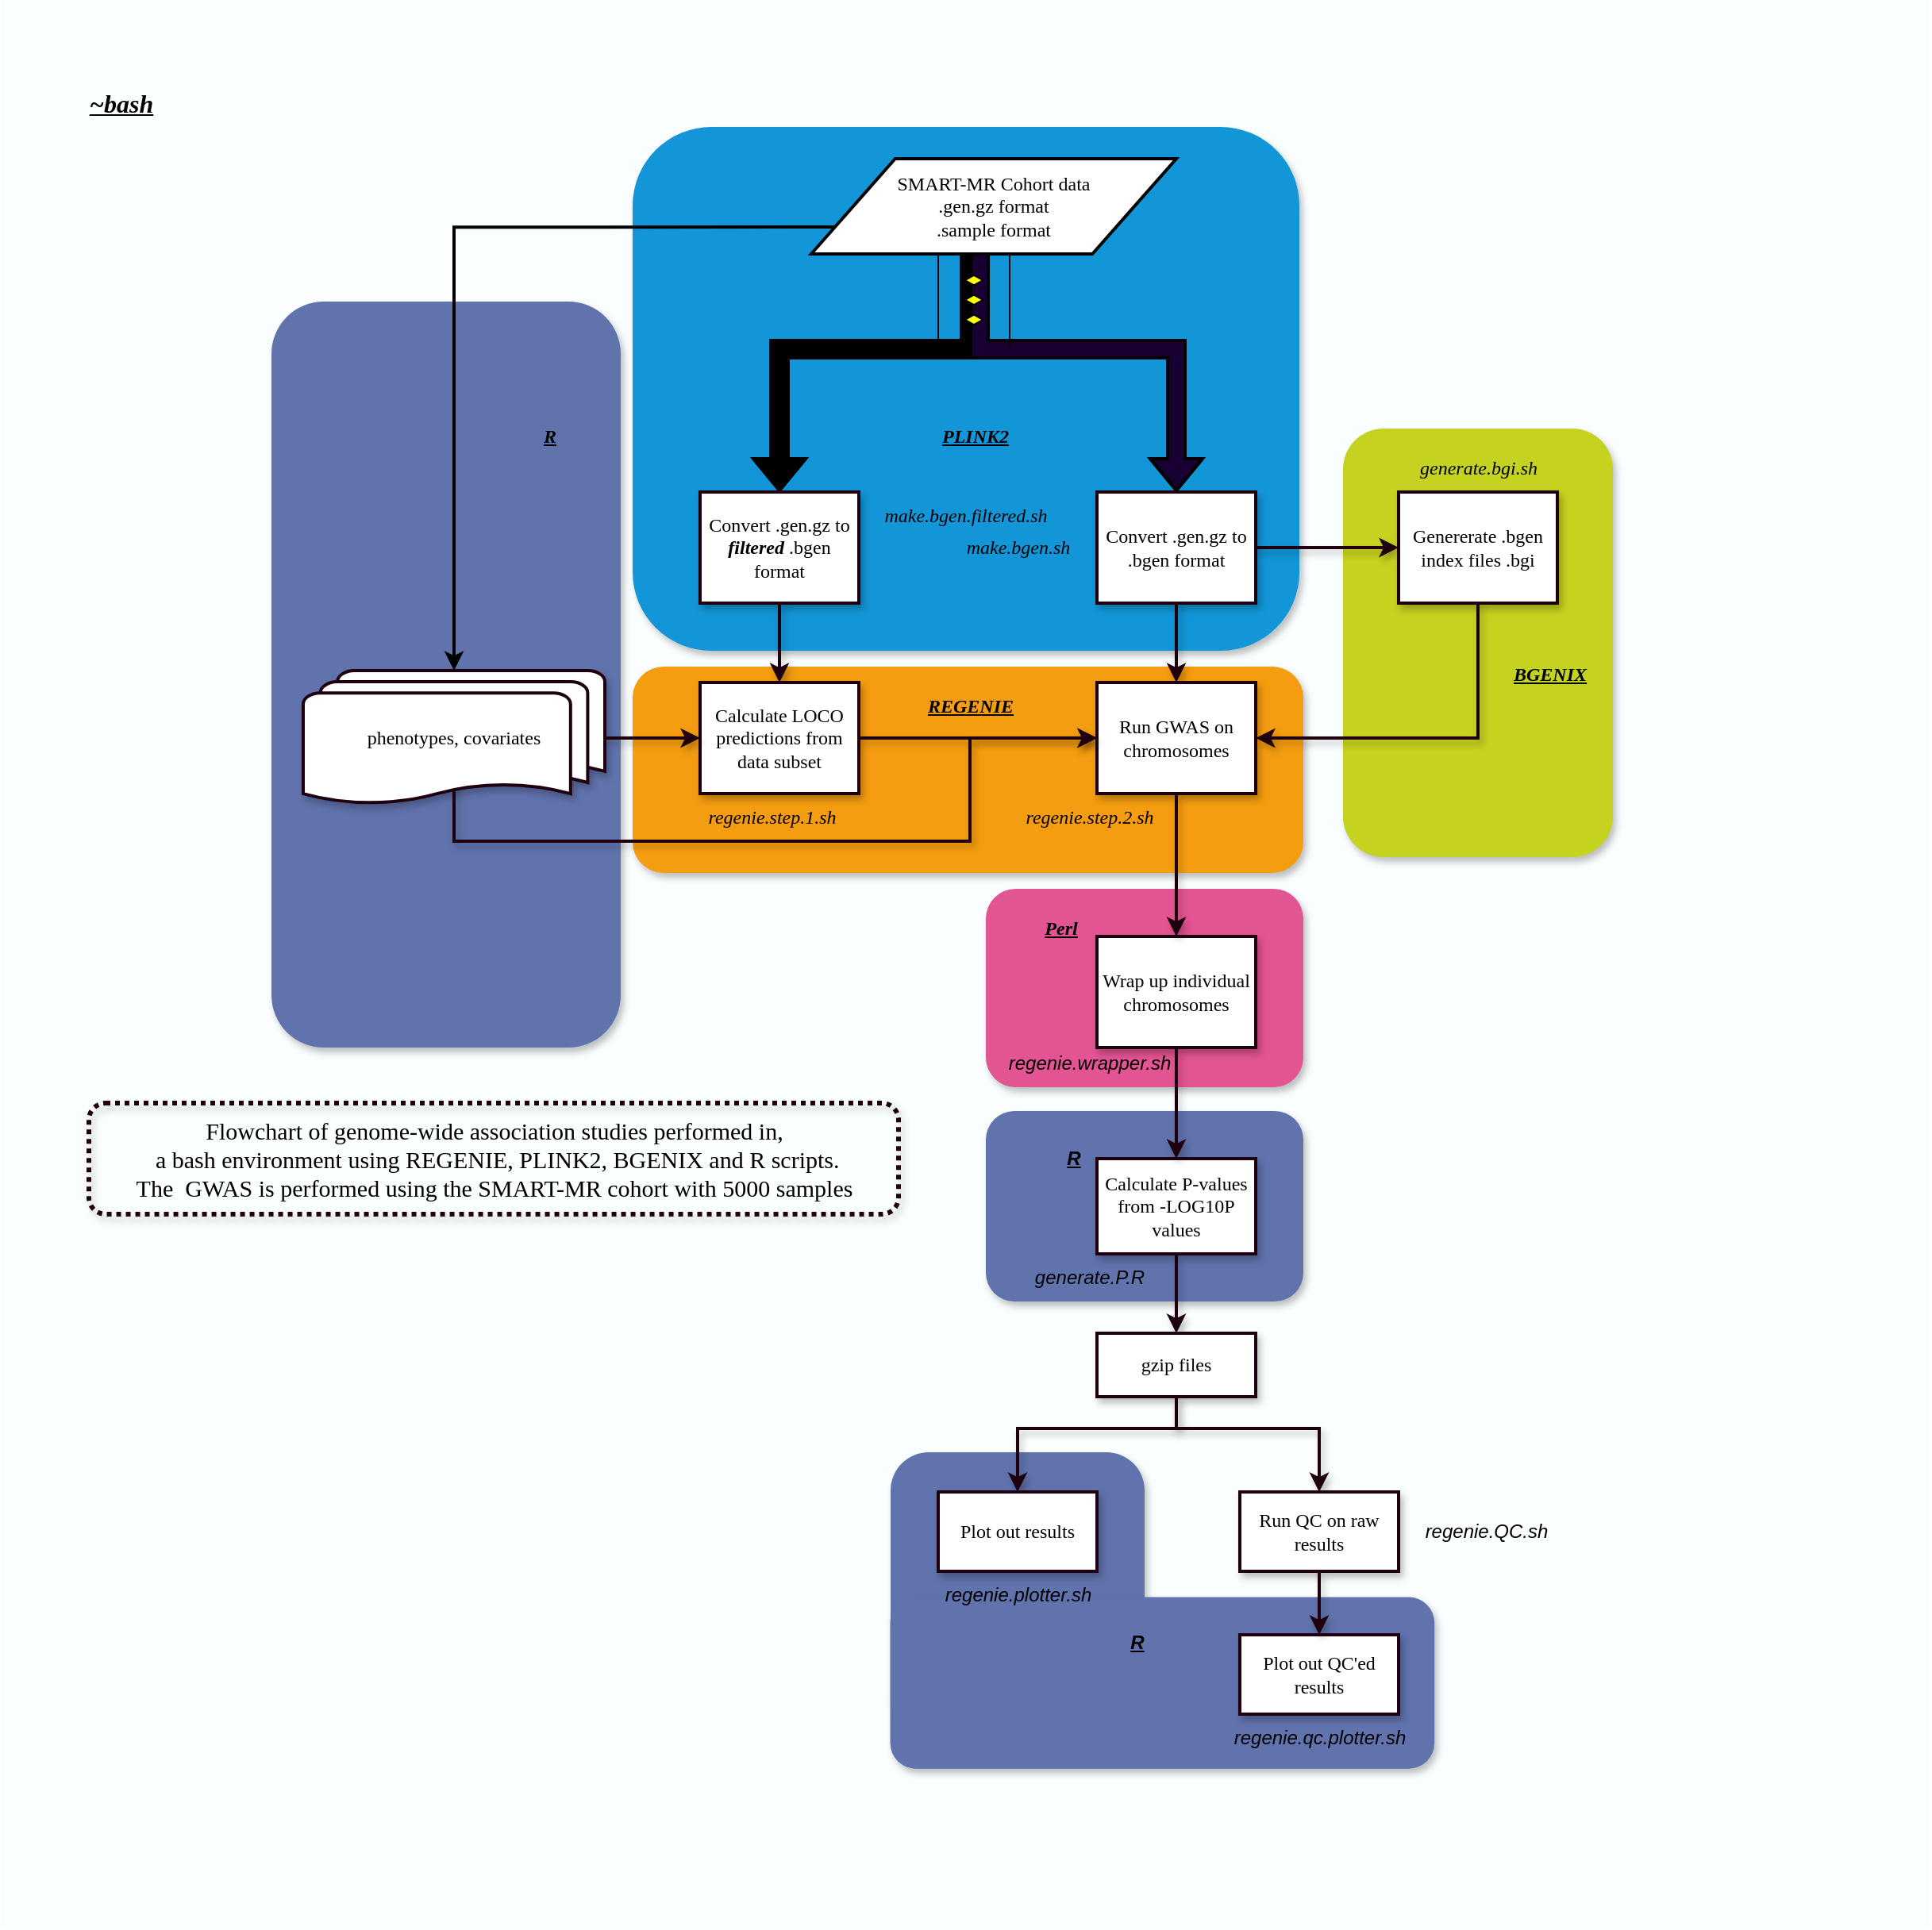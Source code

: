 <mxfile version="20.4.0" type="github">
  <diagram id="kgpKYQtTHZ0yAKxKKP6v" name="Page-1">
    <mxGraphModel dx="2570" dy="2276" grid="1" gridSize="10" guides="1" tooltips="1" connect="1" arrows="1" fold="1" page="1" pageScale="1" pageWidth="850" pageHeight="1100" background="none" math="0" shadow="0">
      <root>
        <mxCell id="0" />
        <mxCell id="1" parent="0" />
        <mxCell id="tp_FHZZYY3tg1q9kBMh7-71" value="" style="whiteSpace=wrap;html=1;aspect=fixed;strokeWidth=20;fontFamily=Georgia;fontColor=#000000;fillColor=#FAFEFF;strokeColor=none;sketch=0;" parent="1" vertex="1">
          <mxGeometry x="-330.39" y="-90" width="1215" height="1215" as="geometry" />
        </mxCell>
        <mxCell id="tp_FHZZYY3tg1q9kBMh7-68" value="" style="whiteSpace=wrap;html=1;fontFamily=Georgia;fontColor=none;fillColor=#6173AD;strokeColor=none;sketch=0;glass=0;shadow=1;rounded=1;" parent="1" vertex="1">
          <mxGeometry x="230" y="825" width="160" height="175" as="geometry" />
        </mxCell>
        <mxCell id="tp_FHZZYY3tg1q9kBMh7-67" value="" style="whiteSpace=wrap;html=1;fontFamily=Georgia;fontColor=none;fillColor=#6173AD;strokeColor=none;sketch=0;glass=0;shadow=1;rounded=1;" parent="1" vertex="1">
          <mxGeometry x="290" y="610" width="200" height="120" as="geometry" />
        </mxCell>
        <mxCell id="tp_FHZZYY3tg1q9kBMh7-63" value="" style="whiteSpace=wrap;html=1;fontFamily=Georgia;fontColor=#000000;fillColor=#F59D10;strokeColor=none;sketch=0;glass=0;shadow=1;rounded=1;" parent="1" vertex="1">
          <mxGeometry x="67.5" y="330" width="422.5" height="130" as="geometry" />
        </mxCell>
        <mxCell id="tp_FHZZYY3tg1q9kBMh7-60" value="" style="whiteSpace=wrap;html=1;fontFamily=Georgia;fontColor=#000000;fillColor=#C5D220;strokeColor=none;sketch=0;rounded=1;glass=0;shadow=1;" parent="1" vertex="1">
          <mxGeometry x="515" y="180" width="170" height="270" as="geometry" />
        </mxCell>
        <mxCell id="tp_FHZZYY3tg1q9kBMh7-56" value="" style="whiteSpace=wrap;html=1;fontFamily=Georgia;fontColor=none;fillColor=#6173AD;strokeColor=none;sketch=0;glass=0;shadow=1;rounded=1;" parent="1" vertex="1">
          <mxGeometry x="-160" y="100" width="220" height="470" as="geometry" />
        </mxCell>
        <mxCell id="tp_FHZZYY3tg1q9kBMh7-55" value="" style="whiteSpace=wrap;html=1;fillColor=#1396D8;strokeColor=none;fontFamily=Georgia;sketch=0;glass=0;shadow=1;rounded=1;" parent="1" vertex="1">
          <mxGeometry x="67.5" y="-10" width="420" height="330" as="geometry" />
        </mxCell>
        <mxCell id="tp_FHZZYY3tg1q9kBMh7-54" style="edgeStyle=orthogonalEdgeStyle;orthogonalLoop=1;jettySize=auto;html=1;strokeColor=default;strokeWidth=2;fillColor=#000000;exitX=0;exitY=0.75;exitDx=0;exitDy=0;fontFamily=Georgia;rounded=0;sketch=0;" parent="1" source="tp_FHZZYY3tg1q9kBMh7-1" target="tp_FHZZYY3tg1q9kBMh7-24" edge="1">
          <mxGeometry relative="1" as="geometry" />
        </mxCell>
        <mxCell id="tp_FHZZYY3tg1q9kBMh7-1" value="&lt;font&gt;SMART-MR Cohort data&lt;br&gt;.gen.gz format&lt;br&gt;.sample format&lt;/font&gt;" style="shape=parallelogram;html=1;strokeWidth=2;perimeter=parallelogramPerimeter;whiteSpace=wrap;arcSize=12;size=0.23;fontFamily=Georgia;strokeColor=default;sketch=0;" parent="1" vertex="1">
          <mxGeometry x="180" y="10" width="230" height="60" as="geometry" />
        </mxCell>
        <mxCell id="tp_FHZZYY3tg1q9kBMh7-3" value="" style="shape=flexArrow;endArrow=classic;html=1;strokeWidth=2;strokeColor=default;fillColor=#000000;entryX=0.5;entryY=0;entryDx=0;entryDy=0;fontFamily=Georgia;rounded=0;sketch=0;" parent="1" target="tp_FHZZYY3tg1q9kBMh7-4" edge="1">
          <mxGeometry width="50" height="50" relative="1" as="geometry">
            <mxPoint x="280" y="70" as="sourcePoint" />
            <mxPoint x="280" y="140" as="targetPoint" />
            <Array as="points">
              <mxPoint x="280" y="130" />
              <mxPoint x="160" y="130" />
            </Array>
          </mxGeometry>
        </mxCell>
        <mxCell id="tp_FHZZYY3tg1q9kBMh7-14" value="" style="edgeStyle=orthogonalEdgeStyle;orthogonalLoop=1;jettySize=auto;html=1;strokeColor=#1F000F;strokeWidth=2;fillColor=#000000;fontFamily=Georgia;rounded=0;sketch=0;shadow=1;" parent="1" source="tp_FHZZYY3tg1q9kBMh7-4" target="tp_FHZZYY3tg1q9kBMh7-11" edge="1">
          <mxGeometry relative="1" as="geometry" />
        </mxCell>
        <mxCell id="tp_FHZZYY3tg1q9kBMh7-4" value="Convert .gen.gz to &lt;i&gt;&lt;b&gt;filtered&lt;/b&gt; &lt;/i&gt;.bgen format" style="whiteSpace=wrap;html=1;absoluteArcSize=1;arcSize=14;strokeWidth=2;fillColor=#FFFFFF;fontFamily=Georgia;strokeColor=#1F000F;sketch=0;shadow=1;" parent="1" vertex="1">
          <mxGeometry x="110" y="220" width="100" height="70" as="geometry" />
        </mxCell>
        <mxCell id="tp_FHZZYY3tg1q9kBMh7-15" value="" style="edgeStyle=orthogonalEdgeStyle;orthogonalLoop=1;jettySize=auto;html=1;strokeColor=#1F000F;strokeWidth=2;fillColor=#000000;fontFamily=Georgia;rounded=0;sketch=0;shadow=1;" parent="1" source="tp_FHZZYY3tg1q9kBMh7-6" target="tp_FHZZYY3tg1q9kBMh7-12" edge="1">
          <mxGeometry relative="1" as="geometry" />
        </mxCell>
        <mxCell id="tp_FHZZYY3tg1q9kBMh7-18" style="edgeStyle=orthogonalEdgeStyle;orthogonalLoop=1;jettySize=auto;html=1;strokeColor=#1F000F;strokeWidth=2;fillColor=#000000;fontFamily=Georgia;rounded=0;sketch=0;shadow=1;" parent="1" source="tp_FHZZYY3tg1q9kBMh7-6" target="tp_FHZZYY3tg1q9kBMh7-9" edge="1">
          <mxGeometry relative="1" as="geometry" />
        </mxCell>
        <mxCell id="tp_FHZZYY3tg1q9kBMh7-6" value="Convert .gen.gz to .bgen format" style="whiteSpace=wrap;html=1;absoluteArcSize=1;arcSize=14;strokeWidth=2;fillColor=#FFFFFF;fontFamily=Georgia;strokeColor=#1F000F;sketch=0;shadow=1;" parent="1" vertex="1">
          <mxGeometry x="360" y="220" width="100" height="70" as="geometry" />
        </mxCell>
        <mxCell id="tp_FHZZYY3tg1q9kBMh7-7" value="" style="shape=flexArrow;endArrow=classic;html=1;strokeWidth=2;strokeColor=default;fillColor=#190033;entryX=0.5;entryY=0;entryDx=0;entryDy=0;exitX=0.461;exitY=0.983;exitDx=0;exitDy=0;exitPerimeter=0;fontFamily=Georgia;rounded=0;sketch=0;" parent="1" source="tp_FHZZYY3tg1q9kBMh7-1" target="tp_FHZZYY3tg1q9kBMh7-6" edge="1">
          <mxGeometry width="50" height="50" relative="1" as="geometry">
            <mxPoint x="290" y="80" as="sourcePoint" />
            <mxPoint x="170" y="230" as="targetPoint" />
            <Array as="points">
              <mxPoint x="286" y="130" />
              <mxPoint x="410" y="130" />
            </Array>
          </mxGeometry>
        </mxCell>
        <mxCell id="tp_FHZZYY3tg1q9kBMh7-19" style="edgeStyle=orthogonalEdgeStyle;orthogonalLoop=1;jettySize=auto;html=1;entryX=1;entryY=0.5;entryDx=0;entryDy=0;strokeColor=#1F000F;strokeWidth=2;fillColor=#000000;fontFamily=Georgia;rounded=0;sketch=0;shadow=1;" parent="1" source="tp_FHZZYY3tg1q9kBMh7-9" target="tp_FHZZYY3tg1q9kBMh7-12" edge="1">
          <mxGeometry relative="1" as="geometry">
            <Array as="points">
              <mxPoint x="600" y="375" />
            </Array>
          </mxGeometry>
        </mxCell>
        <mxCell id="tp_FHZZYY3tg1q9kBMh7-9" value="Genererate .bgen index files .bgi" style="whiteSpace=wrap;html=1;absoluteArcSize=1;arcSize=14;strokeWidth=2;fillColor=#FFFFFF;fontFamily=Georgia;strokeColor=#1F000F;sketch=0;shadow=1;" parent="1" vertex="1">
          <mxGeometry x="550" y="220" width="100" height="70" as="geometry" />
        </mxCell>
        <mxCell id="tp_FHZZYY3tg1q9kBMh7-17" style="edgeStyle=orthogonalEdgeStyle;orthogonalLoop=1;jettySize=auto;html=1;entryX=0;entryY=0.5;entryDx=0;entryDy=0;strokeColor=#1F000F;strokeWidth=2;fillColor=#000000;fontFamily=Georgia;rounded=0;sketch=0;shadow=1;" parent="1" source="tp_FHZZYY3tg1q9kBMh7-11" target="tp_FHZZYY3tg1q9kBMh7-12" edge="1">
          <mxGeometry relative="1" as="geometry" />
        </mxCell>
        <mxCell id="tp_FHZZYY3tg1q9kBMh7-11" value="Calculate LOCO predictions from data subset" style="whiteSpace=wrap;html=1;absoluteArcSize=1;arcSize=14;strokeWidth=2;fillColor=#FFFFFF;fontFamily=Georgia;strokeColor=#1F000F;sketch=0;shadow=1;" parent="1" vertex="1">
          <mxGeometry x="110" y="340" width="100" height="70" as="geometry" />
        </mxCell>
        <mxCell id="tp_FHZZYY3tg1q9kBMh7-12" value="Run GWAS on chromosomes" style="whiteSpace=wrap;html=1;absoluteArcSize=1;arcSize=14;strokeWidth=2;fillColor=#FFFFFF;fontFamily=Georgia;strokeColor=#1F000F;sketch=0;shadow=1;" parent="1" vertex="1">
          <mxGeometry x="360" y="340" width="100" height="70" as="geometry" />
        </mxCell>
        <mxCell id="tp_FHZZYY3tg1q9kBMh7-28" value="" style="edgeStyle=orthogonalEdgeStyle;orthogonalLoop=1;jettySize=auto;html=1;strokeColor=#1F000F;strokeWidth=2;fillColor=#000000;fontFamily=Georgia;rounded=0;sketch=0;shadow=1;" parent="1" source="tp_FHZZYY3tg1q9kBMh7-22" target="tp_FHZZYY3tg1q9kBMh7-27" edge="1">
          <mxGeometry relative="1" as="geometry" />
        </mxCell>
        <mxCell id="tp_FHZZYY3tg1q9kBMh7-22" value="Calculate P-values from -LOG10P values" style="whiteSpace=wrap;html=1;absoluteArcSize=1;arcSize=14;strokeWidth=2;fillColor=#FFFFFF;fontFamily=Georgia;strokeColor=#1F000F;sketch=0;shadow=1;" parent="1" vertex="1">
          <mxGeometry x="360" y="640" width="100" height="60" as="geometry" />
        </mxCell>
        <mxCell id="tp_FHZZYY3tg1q9kBMh7-25" value="" style="edgeStyle=orthogonalEdgeStyle;orthogonalLoop=1;jettySize=auto;html=1;strokeColor=#1F000F;strokeWidth=2;fillColor=#000000;fontFamily=Georgia;rounded=0;sketch=0;shadow=1;" parent="1" source="tp_FHZZYY3tg1q9kBMh7-24" target="tp_FHZZYY3tg1q9kBMh7-11" edge="1">
          <mxGeometry relative="1" as="geometry" />
        </mxCell>
        <mxCell id="tp_FHZZYY3tg1q9kBMh7-65" style="edgeStyle=orthogonalEdgeStyle;orthogonalLoop=1;jettySize=auto;html=1;entryX=0;entryY=0.5;entryDx=0;entryDy=0;strokeColor=#1F000F;strokeWidth=2;fontFamily=Georgia;fontColor=#000000;fillColor=#000000;exitX=0.5;exitY=0.771;exitDx=0;exitDy=0;exitPerimeter=0;rounded=0;sketch=0;shadow=1;" parent="1" source="tp_FHZZYY3tg1q9kBMh7-24" target="tp_FHZZYY3tg1q9kBMh7-12" edge="1">
          <mxGeometry relative="1" as="geometry">
            <Array as="points">
              <mxPoint x="-45" y="440" />
              <mxPoint x="280" y="440" />
              <mxPoint x="280" y="375" />
            </Array>
          </mxGeometry>
        </mxCell>
        <mxCell id="tp_FHZZYY3tg1q9kBMh7-24" value="phenotypes, covariates" style="strokeWidth=2;html=1;shape=mxgraph.flowchart.multi-document;whiteSpace=wrap;fillColor=#FFFFFF;fontFamily=Georgia;strokeColor=#1F000F;sketch=0;shadow=1;" parent="1" vertex="1">
          <mxGeometry x="-140" y="332.5" width="190" height="85" as="geometry" />
        </mxCell>
        <mxCell id="tp_FHZZYY3tg1q9kBMh7-30" value="" style="edgeStyle=orthogonalEdgeStyle;orthogonalLoop=1;jettySize=auto;html=1;strokeColor=#1F000F;strokeWidth=2;fillColor=#000000;fontFamily=Georgia;entryX=0.5;entryY=0;entryDx=0;entryDy=0;rounded=0;sketch=0;shadow=1;" parent="1" source="tp_FHZZYY3tg1q9kBMh7-27" target="tp_FHZZYY3tg1q9kBMh7-29" edge="1">
          <mxGeometry relative="1" as="geometry">
            <mxPoint x="310" y="830" as="targetPoint" />
            <Array as="points">
              <mxPoint x="410" y="810" />
              <mxPoint x="310" y="810" />
            </Array>
          </mxGeometry>
        </mxCell>
        <mxCell id="tp_FHZZYY3tg1q9kBMh7-35" style="edgeStyle=orthogonalEdgeStyle;orthogonalLoop=1;jettySize=auto;html=1;entryX=0.5;entryY=0;entryDx=0;entryDy=0;strokeColor=#1F000F;strokeWidth=2;fillColor=#000000;exitX=0.5;exitY=1;exitDx=0;exitDy=0;fontFamily=Georgia;rounded=0;sketch=0;shadow=1;" parent="1" source="tp_FHZZYY3tg1q9kBMh7-27" target="tp_FHZZYY3tg1q9kBMh7-31" edge="1">
          <mxGeometry relative="1" as="geometry">
            <Array as="points">
              <mxPoint x="410" y="810" />
              <mxPoint x="500" y="810" />
            </Array>
          </mxGeometry>
        </mxCell>
        <mxCell id="tp_FHZZYY3tg1q9kBMh7-27" value="gzip files" style="whiteSpace=wrap;html=1;absoluteArcSize=1;arcSize=14;strokeWidth=2;fillColor=#FFFFFF;fontFamily=Georgia;strokeColor=#1F000F;sketch=0;shadow=1;" parent="1" vertex="1">
          <mxGeometry x="360" y="750" width="100" height="40" as="geometry" />
        </mxCell>
        <mxCell id="tp_FHZZYY3tg1q9kBMh7-29" value="Plot out results" style="whiteSpace=wrap;html=1;absoluteArcSize=1;arcSize=14;strokeWidth=2;fillColor=#FFFFFF;fontFamily=Georgia;strokeColor=#1F000F;sketch=0;shadow=1;" parent="1" vertex="1">
          <mxGeometry x="260" y="850" width="100" height="50" as="geometry" />
        </mxCell>
        <mxCell id="tp_FHZZYY3tg1q9kBMh7-31" value="Run QC on raw results" style="whiteSpace=wrap;html=1;absoluteArcSize=1;arcSize=14;strokeWidth=2;fillColor=#FFFFFF;fontFamily=Georgia;strokeColor=#1F000F;sketch=0;shadow=1;" parent="1" vertex="1">
          <mxGeometry x="450" y="850" width="100" height="50" as="geometry" />
        </mxCell>
        <mxCell id="tp_FHZZYY3tg1q9kBMh7-37" value="&lt;i&gt;&lt;b&gt;&lt;u&gt;PLINK2&lt;/u&gt;&lt;/b&gt;&lt;/i&gt;" style="text;html=1;align=center;verticalAlign=middle;resizable=0;points=[];autosize=1;strokeColor=none;fillColor=none;fontFamily=Georgia;sketch=0;shadow=1;" parent="1" vertex="1">
          <mxGeometry x="247.5" y="170" width="70" height="30" as="geometry" />
        </mxCell>
        <mxCell id="tp_FHZZYY3tg1q9kBMh7-38" value="" style="verticalLabelPosition=bottom;verticalAlign=top;html=1;shape=mxgraph.flowchart.parallel_mode;pointerEvents=1;fillColor=#FFFFFF;rotation=90;fontFamily=Georgia;strokeColor=default;sketch=0;" parent="1" vertex="1">
          <mxGeometry x="253.21" y="76.48" width="58.59" height="45" as="geometry" />
        </mxCell>
        <mxCell id="tp_FHZZYY3tg1q9kBMh7-59" value="&lt;b style=&quot;&quot;&gt;&lt;i&gt;&lt;u&gt;R&lt;/u&gt;&lt;/i&gt;&lt;/b&gt;" style="text;html=1;align=center;verticalAlign=middle;resizable=0;points=[];autosize=1;strokeColor=none;fillColor=none;fontFamily=Georgia;fontColor=none;sketch=0;shadow=1;" parent="1" vertex="1">
          <mxGeometry y="170" width="30" height="30" as="geometry" />
        </mxCell>
        <mxCell id="tp_FHZZYY3tg1q9kBMh7-62" value="&lt;i&gt;&lt;b&gt;&lt;u&gt;BGENIX&lt;/u&gt;&lt;/b&gt;&lt;/i&gt;" style="text;html=1;align=center;verticalAlign=middle;resizable=0;points=[];autosize=1;strokeColor=none;fillColor=none;fontFamily=Georgia;fontColor=#000000;sketch=0;shadow=1;" parent="1" vertex="1">
          <mxGeometry x="605" y="320" width="80" height="30" as="geometry" />
        </mxCell>
        <mxCell id="tp_FHZZYY3tg1q9kBMh7-66" value="&lt;i&gt;&lt;b&gt;&lt;u&gt;REGENIE&lt;/u&gt;&lt;/b&gt;&lt;/i&gt;" style="text;html=1;align=center;verticalAlign=middle;resizable=0;points=[];autosize=1;strokeColor=none;fillColor=none;fontFamily=Georgia;fontColor=#000000;sketch=0;shadow=1;" parent="1" vertex="1">
          <mxGeometry x="240" y="340" width="80" height="30" as="geometry" />
        </mxCell>
        <mxCell id="tp_FHZZYY3tg1q9kBMh7-72" value="&lt;i&gt;&lt;b&gt;&lt;u&gt;&lt;font style=&quot;font-size: 16px;&quot;&gt;~bash&lt;/font&gt;&lt;/u&gt;&lt;/b&gt;&lt;/i&gt;" style="text;html=1;align=center;verticalAlign=middle;resizable=0;points=[];autosize=1;strokeColor=none;fillColor=none;fontFamily=Georgia;fontColor=#000000;sketch=0;" parent="1" vertex="1">
          <mxGeometry x="-290" y="-40" width="70" height="30" as="geometry" />
        </mxCell>
        <mxCell id="tp_FHZZYY3tg1q9kBMh7-73" value="" style="whiteSpace=wrap;html=1;fontFamily=Georgia;fontColor=none;fillColor=#6173AD;strokeColor=none;rotation=90;sketch=0;glass=0;shadow=1;rounded=1;" parent="1" vertex="1">
          <mxGeometry x="347.11" y="798.87" width="108.11" height="342.81" as="geometry" />
        </mxCell>
        <mxCell id="tp_FHZZYY3tg1q9kBMh7-34" value="Plot out QC&#39;ed results" style="whiteSpace=wrap;html=1;absoluteArcSize=1;arcSize=14;strokeWidth=2;fillColor=#FFFFFF;fontFamily=Georgia;strokeColor=#1F000F;sketch=0;shadow=1;" parent="1" vertex="1">
          <mxGeometry x="450" y="940" width="100" height="50" as="geometry" />
        </mxCell>
        <mxCell id="tp_FHZZYY3tg1q9kBMh7-36" value="" style="edgeStyle=orthogonalEdgeStyle;orthogonalLoop=1;jettySize=auto;html=1;strokeColor=#1F000F;strokeWidth=2;fillColor=#000000;fontFamily=Georgia;rounded=0;sketch=0;shadow=1;" parent="1" source="tp_FHZZYY3tg1q9kBMh7-31" target="tp_FHZZYY3tg1q9kBMh7-34" edge="1">
          <mxGeometry relative="1" as="geometry" />
        </mxCell>
        <mxCell id="tp_FHZZYY3tg1q9kBMh7-74" value="&lt;font style=&quot;font-size: 15px;&quot;&gt;Flowchart of genome-wide association studies performed in,&lt;br&gt;&lt;font style=&quot;font-size: 15px;&quot;&gt;&amp;nbsp;a bash environment using REGENIE, PLINK2, BGENIX and R scripts. &lt;br&gt;&lt;/font&gt;The&amp;nbsp; GWAS is performed using the SMART-MR cohort with 5000 samples&lt;/font&gt;" style="text;html=1;align=center;verticalAlign=middle;resizable=0;points=[];autosize=1;strokeColor=#1F000F;fillColor=none;fontFamily=Georgia;dashed=1;dashPattern=1 1;sketch=0;strokeWidth=3;rounded=1;shadow=1;" parent="1" vertex="1">
          <mxGeometry x="-275" y="605" width="510" height="70" as="geometry" />
        </mxCell>
        <mxCell id="tp_FHZZYY3tg1q9kBMh7-79" value="make.bgen.filtered.sh" style="text;html=1;align=center;verticalAlign=middle;resizable=0;points=[];autosize=1;strokeColor=none;fillColor=none;fontFamily=Georgia;sketch=0;shadow=1;fontStyle=2" parent="1" vertex="1">
          <mxGeometry x="207.11" y="220" width="140" height="30" as="geometry" />
        </mxCell>
        <mxCell id="tp_FHZZYY3tg1q9kBMh7-80" value="make.bgen.sh" style="text;html=1;align=center;verticalAlign=middle;resizable=0;points=[];autosize=1;strokeColor=none;fillColor=none;fontFamily=Georgia;sketch=0;shadow=1;fontStyle=2" parent="1" vertex="1">
          <mxGeometry x="260" y="240" width="100" height="30" as="geometry" />
        </mxCell>
        <mxCell id="tp_FHZZYY3tg1q9kBMh7-81" value="generate.bgi.sh" style="text;html=1;align=center;verticalAlign=middle;resizable=0;points=[];autosize=1;strokeColor=none;fillColor=none;fontFamily=Georgia;sketch=0;shadow=1;fontStyle=2" parent="1" vertex="1">
          <mxGeometry x="545" y="190" width="110" height="30" as="geometry" />
        </mxCell>
        <mxCell id="tp_FHZZYY3tg1q9kBMh7-82" value="regenie.step.1.sh" style="text;html=1;align=center;verticalAlign=middle;resizable=0;points=[];autosize=1;strokeColor=none;fillColor=none;fontFamily=Georgia;sketch=0;shadow=1;fontStyle=2" parent="1" vertex="1">
          <mxGeometry x="100" y="410" width="110" height="30" as="geometry" />
        </mxCell>
        <mxCell id="tp_FHZZYY3tg1q9kBMh7-84" value="regenie.step.2.sh" style="text;html=1;align=center;verticalAlign=middle;resizable=0;points=[];autosize=1;strokeColor=none;fillColor=none;fontFamily=Georgia;sketch=0;shadow=1;fontStyle=2" parent="1" vertex="1">
          <mxGeometry x="300" y="410" width="110" height="30" as="geometry" />
        </mxCell>
        <mxCell id="tp_FHZZYY3tg1q9kBMh7-85" value="" style="rounded=1;whiteSpace=wrap;html=1;strokeColor=none;fontFamily=Georgia;fillColor=#E35493;sketch=0;glass=0;shadow=1;" parent="1" vertex="1">
          <mxGeometry x="290" y="470" width="200" height="125" as="geometry" />
        </mxCell>
        <mxCell id="tp_FHZZYY3tg1q9kBMh7-20" value="Wrap up individual chromosomes" style="whiteSpace=wrap;html=1;absoluteArcSize=1;arcSize=14;strokeWidth=2;fillColor=#FFFFFF;fontFamily=Georgia;strokeColor=#1F000F;sketch=0;shadow=1;" parent="1" vertex="1">
          <mxGeometry x="360" y="500" width="100" height="70" as="geometry" />
        </mxCell>
        <mxCell id="tp_FHZZYY3tg1q9kBMh7-86" value="&lt;b&gt;&lt;i&gt;&lt;u&gt;Perl&lt;/u&gt;&lt;/i&gt;&lt;/b&gt;" style="text;html=1;align=center;verticalAlign=middle;resizable=0;points=[];autosize=1;strokeColor=none;fillColor=none;fontFamily=Georgia;sketch=0;shadow=1;" parent="1" vertex="1">
          <mxGeometry x="311.8" y="480" width="50" height="30" as="geometry" />
        </mxCell>
        <mxCell id="tp_FHZZYY3tg1q9kBMh7-21" value="" style="edgeStyle=orthogonalEdgeStyle;orthogonalLoop=1;jettySize=auto;html=1;strokeColor=#1F000F;strokeWidth=2;fillColor=#000000;fontFamily=Georgia;rounded=0;sketch=0;shadow=1;" parent="1" source="tp_FHZZYY3tg1q9kBMh7-12" target="tp_FHZZYY3tg1q9kBMh7-20" edge="1">
          <mxGeometry relative="1" as="geometry" />
        </mxCell>
        <mxCell id="tp_FHZZYY3tg1q9kBMh7-23" value="" style="edgeStyle=orthogonalEdgeStyle;orthogonalLoop=1;jettySize=auto;html=1;strokeColor=#1F000F;strokeWidth=2;fillColor=#000000;fontFamily=Georgia;rounded=0;sketch=0;shadow=1;" parent="1" source="tp_FHZZYY3tg1q9kBMh7-20" target="tp_FHZZYY3tg1q9kBMh7-22" edge="1">
          <mxGeometry relative="1" as="geometry" />
        </mxCell>
        <mxCell id="mQ__n77R_dniZBulQF24-1" value="&lt;i&gt;regenie.wrapper.sh&lt;/i&gt;" style="text;html=1;align=center;verticalAlign=middle;resizable=0;points=[];autosize=1;strokeColor=none;fillColor=none;" parent="1" vertex="1">
          <mxGeometry x="290" y="565" width="130" height="30" as="geometry" />
        </mxCell>
        <mxCell id="mQ__n77R_dniZBulQF24-2" value="&lt;i&gt;generate.P.R&lt;/i&gt;" style="text;html=1;align=center;verticalAlign=middle;resizable=0;points=[];autosize=1;strokeColor=none;fillColor=none;" parent="1" vertex="1">
          <mxGeometry x="310" y="700" width="90" height="30" as="geometry" />
        </mxCell>
        <mxCell id="mQ__n77R_dniZBulQF24-3" value="&lt;i&gt;regenie.plotter.sh&lt;/i&gt;" style="text;html=1;align=center;verticalAlign=middle;resizable=0;points=[];autosize=1;strokeColor=none;fillColor=none;" parent="1" vertex="1">
          <mxGeometry x="250" y="900" width="120" height="30" as="geometry" />
        </mxCell>
        <mxCell id="mQ__n77R_dniZBulQF24-4" value="&lt;i&gt;regenie.QC.sh&lt;/i&gt;" style="text;html=1;align=center;verticalAlign=middle;resizable=0;points=[];autosize=1;strokeColor=none;fillColor=none;" parent="1" vertex="1">
          <mxGeometry x="555" y="860" width="100" height="30" as="geometry" />
        </mxCell>
        <mxCell id="mQ__n77R_dniZBulQF24-5" value="&lt;i&gt;regenie.qc.plotter.sh&lt;/i&gt;" style="text;html=1;align=center;verticalAlign=middle;resizable=0;points=[];autosize=1;strokeColor=none;fillColor=none;" parent="1" vertex="1">
          <mxGeometry x="435" y="990" width="130" height="30" as="geometry" />
        </mxCell>
        <mxCell id="mQ__n77R_dniZBulQF24-6" value="&lt;i&gt;&lt;u&gt;&lt;b&gt;R&lt;/b&gt;&lt;/u&gt;&lt;/i&gt;" style="text;html=1;align=center;verticalAlign=middle;resizable=0;points=[];autosize=1;strokeColor=none;fillColor=none;rounded=1;shadow=1;glass=0;" parent="1" vertex="1">
          <mxGeometry x="330" y="625" width="30" height="30" as="geometry" />
        </mxCell>
        <mxCell id="mQ__n77R_dniZBulQF24-7" value="&lt;i&gt;&lt;u&gt;&lt;b&gt;R&lt;/b&gt;&lt;/u&gt;&lt;/i&gt;" style="text;html=1;align=center;verticalAlign=middle;resizable=0;points=[];autosize=1;strokeColor=none;fillColor=none;rounded=1;shadow=1;glass=0;" parent="1" vertex="1">
          <mxGeometry x="370.0" y="930" width="30" height="30" as="geometry" />
        </mxCell>
      </root>
    </mxGraphModel>
  </diagram>
</mxfile>
